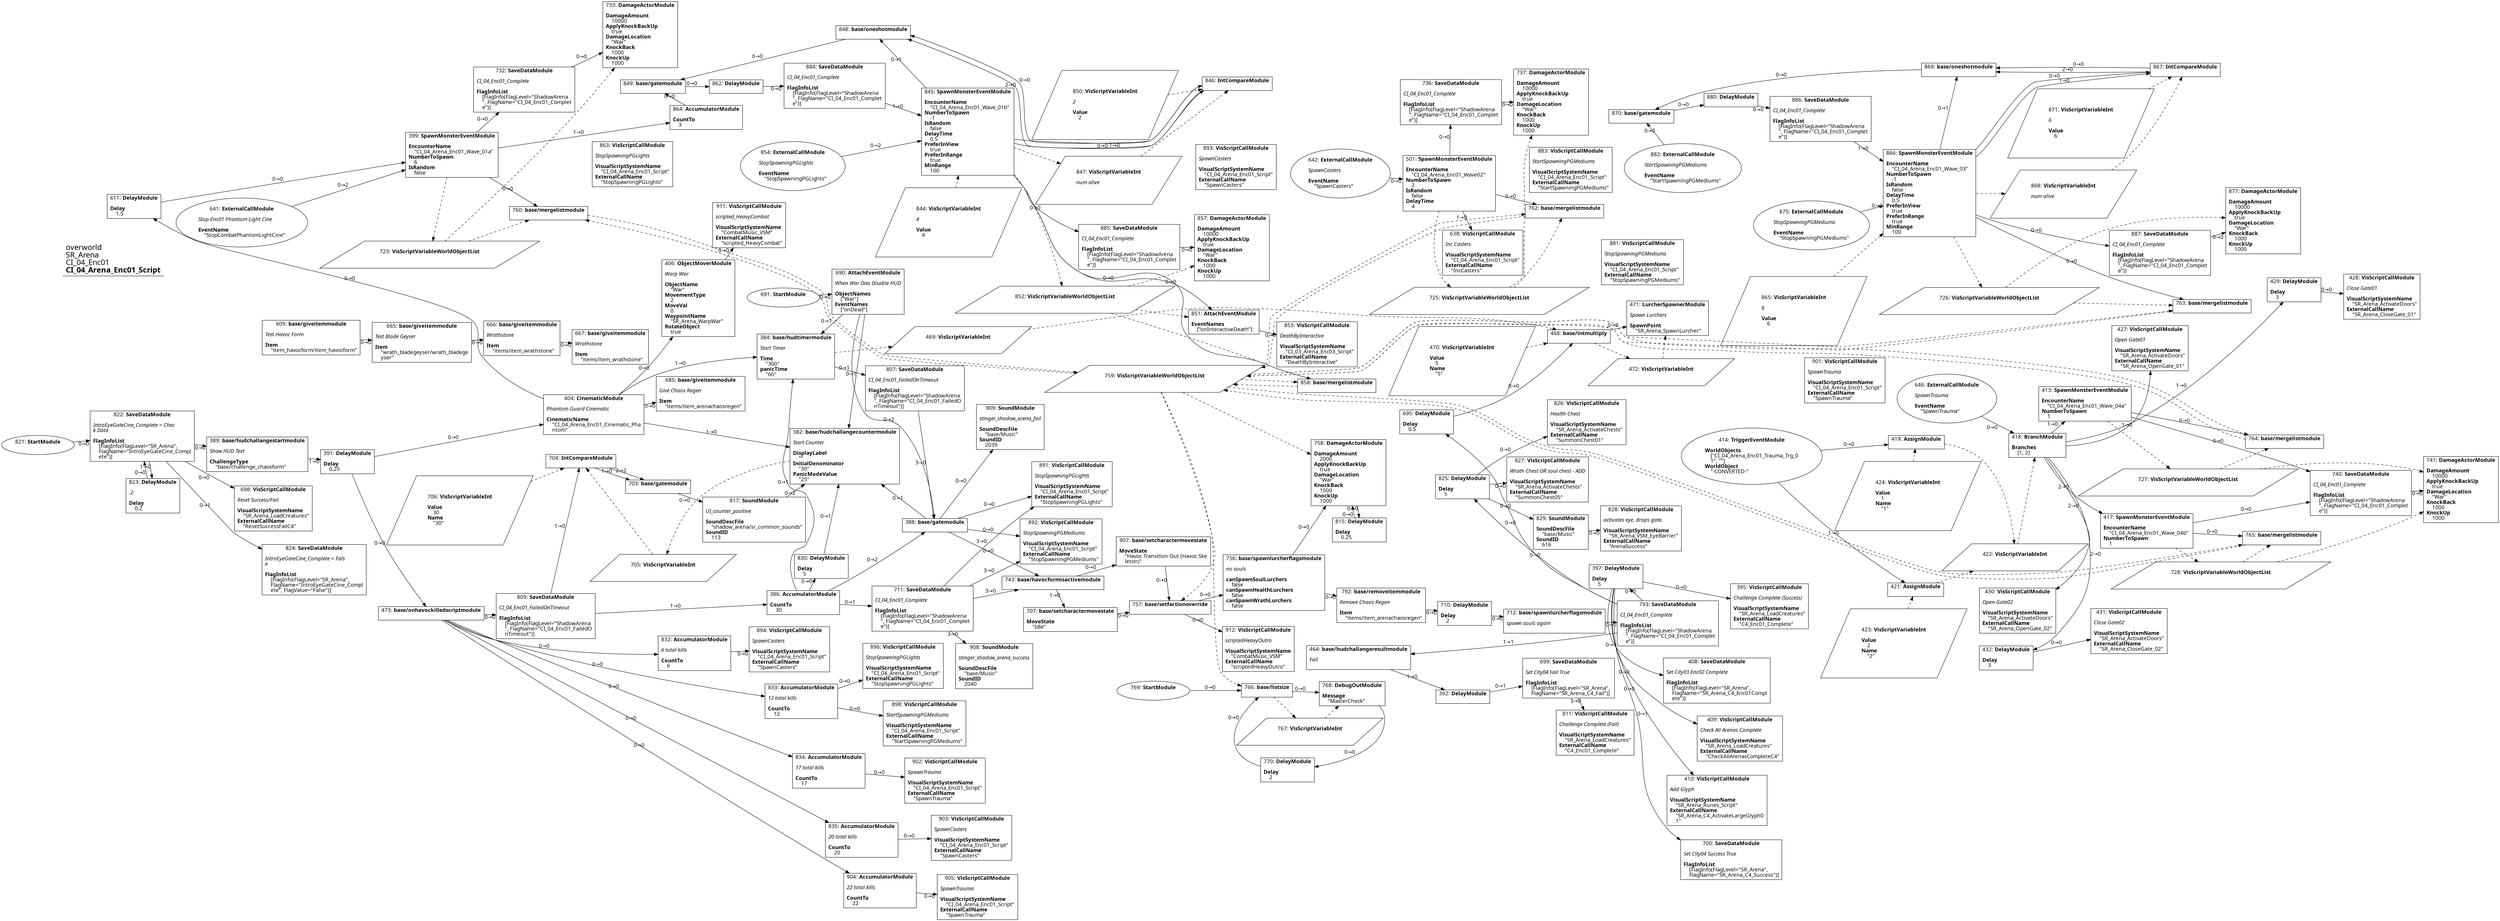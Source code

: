 digraph {
    layout = fdp;
    overlap = prism;
    sep = "+16";
    splines = spline;

    node [ shape = box ];

    graph [ fontname = "Segoe UI" ];
    node [ fontname = "Segoe UI" ];
    edge [ fontname = "Segoe UI" ];

    382 [ label = <382: <b>base/hudchallangecountermodule</b><br/><br/><i>Start Counter<br align="left"/></i><br align="left"/><b>DisplayLabel</b><br align="left"/>    &quot;&quot;<br align="left"/><b>InitialDenominator</b><br align="left"/>    &quot;30&quot;<br align="left"/><b>PanicModeValue</b><br align="left"/>    &quot;25&quot;<br align="left"/>> ];
    382 [ pos = "-11.452001,8.471001!" ];
    382 -> 705 [ style = dashed ];

    384 [ label = <384: <b>base/hudtimermodule</b><br/><br/><i>Start Timer<br align="left"/></i><br align="left"/><b>Time</b><br align="left"/>    &quot;300&quot;<br align="left"/><b>panicTime</b><br align="left"/>    &quot;60&quot;<br align="left"/>> ];
    384 [ pos = "-10.997001,8.620001!" ];
    384 -> 807 [ label = "0→1" ];
    384 -> 469 [ style = dashed ];

    386 [ label = <386: <b>AccumulatorModule</b><br/><br/><b>CountTo</b><br align="left"/>    30<br align="left"/>> ];
    386 [ pos = "-11.469001,7.9960003!" ];
    386 -> 388 [ label = "0→2" ];
    386 -> 384 [ label = "0→1" ];
    386 -> 711 [ label = "0→1" ];
    386 -> 830 [ label = "0→0" ];

    388 [ label = <388: <b>base/gatemodule</b><br/><br/>> ];
    388 [ pos = "-10.163,8.373!" ];
    388 -> 382 [ label = "0→1" ];
    388 -> 743 [ label = "0→0" ];
    388 -> 892 [ label = "0→0" ];
    388 -> 891 [ label = "0→0" ];
    388 -> 909 [ label = "0→0" ];

    389 [ label = <389: <b>base/hudchallangestartmodule</b><br/><br/><i>Show HUD Text<br align="left"/></i><br align="left"/><b>ChallengeType</b><br align="left"/>    &quot;base/challenge_chaosform&quot;<br align="left"/>> ];
    389 [ pos = "-13.054001,8.647!" ];
    389 -> 391 [ label = "1→0" ];

    391 [ label = <391: <b>DelayModule</b><br/><br/><b>Delay</b><br align="left"/>    0.25<br align="left"/>> ];
    391 [ pos = "-12.777,8.624001!" ];
    391 -> 473 [ label = "0→0" ];
    391 -> 404 [ label = "0→0" ];

    392 [ label = <392: <b>DelayModule</b><br/><br/>> ];
    392 [ pos = "-7.5050006,8.073!" ];
    392 -> 699 [ label = "0→1" ];

    395 [ label = <395: <b>VisScriptCallModule</b><br/><br/><i>Challenge Complete (Success)<br align="left"/></i><br align="left"/><b>VisualScriptSystemName</b><br align="left"/>    &quot;SR_Arena_LoadCreatures&quot;<br align="left"/><b>ExternalCallName</b><br align="left"/>    &quot;C4_Enc01_Complete&quot;<br align="left"/>> ];
    395 [ pos = "-6.545,8.365001!" ];

    397 [ label = <397: <b>DelayModule</b><br/><br/><b>Delay</b><br align="left"/>    5<br align="left"/>> ];
    397 [ pos = "-7.4230003,8.365001!" ];
    397 -> 395 [ label = "0→0" ];
    397 -> 408 [ label = "0→1" ];
    397 -> 409 [ label = "0→0" ];
    397 -> 410 [ label = "0→0" ];
    397 -> 700 [ label = "0→1" ];

    399 [ label = <399: <b>SpawnMonsterEventModule</b><br/><br/><b>EncounterName</b><br align="left"/>    &quot;CI_04_Arena_Enc01_Wave_01a&quot;<br align="left"/><b>NumberToSpawn</b><br align="left"/>    6<br align="left"/><b>IsRandom</b><br align="left"/>    false<br align="left"/>> ];
    399 [ pos = "-10.524,10.423!" ];
    399 -> 732 [ label = "0→0" ];
    399 -> 760 [ label = "0→0" ];
    399 -> 864 [ label = "1→0" ];
    399 -> 723 [ style = dashed ];

    404 [ label = <404: <b>CinematicModule</b><br/><br/><i>Phantom Guard Cinematic<br align="left"/></i><br align="left"/><b>CinematicName</b><br align="left"/>    &quot;CI_04_Arena_Enc01_Cinematic_Pha<br align="left"/>    ntom&quot;<br align="left"/>> ];
    404 [ pos = "-11.952001,8.624001!" ];
    404 -> 406 [ label = "0→0" ];
    404 -> 611 [ label = "0→0" ];
    404 -> 685 [ label = "0→0" ];
    404 -> 382 [ label = "1→0" ];
    404 -> 384 [ label = "1→0" ];

    406 [ label = <406: <b>ObjectMoverModule</b><br/><br/><i>Warp War<br align="left"/></i><br align="left"/><b>ObjectName</b><br align="left"/>    &quot;War&quot;<br align="left"/><b>MovementType</b><br align="left"/>    2<br align="left"/><b>MoveVal</b><br align="left"/>    0<br align="left"/><b>WaypointName</b><br align="left"/>    &quot;SR_Arena_WarpWar&quot;<br align="left"/><b>RotateObject</b><br align="left"/>    true<br align="left"/>> ];
    406 [ pos = "-11.6050005,8.859!" ];
    406 -> 911 [ label = "0→0" ];

    408 [ label = <408: <b>SaveDataModule</b><br/><br/><i>Set City03 Enc02 Complete<br align="left"/></i><br align="left"/><b>FlagInfoList</b><br align="left"/>    [FlagInfo(FlagLevel=&quot;SR_Arena&quot;, <br align="left"/>    FlagName=&quot;SR_Arena_C4_Enc01Compl<br align="left"/>    ete&quot;)]<br align="left"/>> ];
    408 [ pos = "-6.5530005,8.278001!" ];

    409 [ label = <409: <b>VisScriptCallModule</b><br/><br/><i>Check All Arenas Complete<br align="left"/></i><br align="left"/><b>VisualScriptSystemName</b><br align="left"/>    &quot;SR_Arena_LoadCreatures&quot;<br align="left"/><b>ExternalCallName</b><br align="left"/>    &quot;CheckAllArenasCompleteC4&quot;<br align="left"/>> ];
    409 [ pos = "-6.5420003,8.113!" ];

    410 [ label = <410: <b>VisScriptCallModule</b><br/><br/><i>Add Glyph<br align="left"/></i><br align="left"/><b>VisualScriptSystemName</b><br align="left"/>    &quot;SR_Arena_Runes_Script&quot;<br align="left"/><b>ExternalCallName</b><br align="left"/>    &quot;SR_Arena_C4_ActivateLargeGlyph0<br align="left"/>    1&quot;<br align="left"/>> ];
    410 [ pos = "-6.544,8.026!" ];

    413 [ label = <413: <b>SpawnMonsterEventModule</b><br/><br/><b>EncounterName</b><br align="left"/>    &quot;CI_04_Arena_Enc01_Wave_04a&quot;<br align="left"/><b>NumberToSpawn</b><br align="left"/>    1<br align="left"/>> ];
    413 [ pos = "-3.821,9.992001!" ];
    413 -> 740 [ label = "0→0" ];
    413 -> 764 [ label = "0→0" ];
    413 -> 727 [ style = dashed ];

    414 [ label = <414: <b>TriggerEventModule</b><br/><br/><b>WorldObjects</b><br align="left"/>    [&quot;CI_04_Arena_Enc01_Trauma_Trg_0<br align="left"/>    1&quot;, &quot;&quot;]<br align="left"/><b>WorldObject</b><br align="left"/>    &quot;-CONVERTED-&quot;<br align="left"/>> ];
    414 [ shape = oval ]
    414 [ pos = "-4.8510003,9.389001!" ];
    414 -> 419 [ label = "0→0" ];
    414 -> 421 [ label = "1→0" ];

    417 [ label = <417: <b>SpawnMonsterEventModule</b><br/><br/><b>EncounterName</b><br align="left"/>    &quot;CI_04_Arena_Enc01_Wave_04b&quot;<br align="left"/><b>NumberToSpawn</b><br align="left"/>    1<br align="left"/>> ];
    417 [ pos = "-3.811,9.422001!" ];
    417 -> 740 [ label = "0→0" ];
    417 -> 765 [ label = "0→0" ];
    417 -> 728 [ style = dashed ];

    418 [ label = <418: <b>BranchModule</b><br/><br/><b>Branches</b><br align="left"/>    [1, 2]<br align="left"/>> ];
    418 [ pos = "-4.0680003,9.658!" ];
    418 -> 427 [ label = "1→0" ];
    418 -> 429 [ label = "1→0" ];
    418 -> 413 [ label = "1→0" ];
    418 -> 432 [ label = "2→0" ];
    418 -> 430 [ label = "2→0" ];
    418 -> 417 [ label = "2→0" ];
    422 -> 418 [ style = dashed ];

    419 [ label = <419: <b>AssignModule</b><br/><br/>> ];
    419 [ pos = "-4.477,9.464001!" ];
    419 -> 422 [ style = dashed ];
    424 -> 419 [ style = dashed ];

    421 [ label = <421: <b>AssignModule</b><br/><br/>> ];
    421 [ pos = "-4.48,9.262!" ];
    421 -> 422 [ style = dashed ];
    423 -> 421 [ style = dashed ];

    422 [ label = <422: <b>VisScriptVariableInt</b><br/><br/>> ];
    422 [ shape = parallelogram ]
    422 [ pos = "-4.2060003,9.367001!" ];

    423 [ label = <423: <b>VisScriptVariableInt</b><br/><br/><b>Value</b><br align="left"/>    2<br align="left"/><b>Name</b><br align="left"/>    &quot;2&quot;<br align="left"/>> ];
    423 [ shape = parallelogram ]
    423 [ pos = "-4.5940003,9.165!" ];

    424 [ label = <424: <b>VisScriptVariableInt</b><br/><br/><b>Value</b><br align="left"/>    1<br align="left"/><b>Name</b><br align="left"/>    &quot;1&quot;<br align="left"/>> ];
    424 [ shape = parallelogram ]
    424 [ pos = "-4.596,9.367001!" ];

    427 [ label = <427: <b>VisScriptCallModule</b><br/><br/><i>Open Gate01<br align="left"/></i><br align="left"/><b>VisualScriptSystemName</b><br align="left"/>    &quot;SR_Arena_ActivateDoors&quot;<br align="left"/><b>ExternalCallName</b><br align="left"/>    &quot;SR_Arena_OpenGate_01&quot;<br align="left"/>> ];
    427 [ pos = "-3.8220003,10.068001!" ];

    428 [ label = <428: <b>VisScriptCallModule</b><br/><br/><i>Close Gate01<br align="left"/></i><br align="left"/><b>VisualScriptSystemName</b><br align="left"/>    &quot;SR_Arena_ActivateDoors&quot;<br align="left"/><b>ExternalCallName</b><br align="left"/>    &quot;SR_Arena_CloseGate_01&quot;<br align="left"/>> ];
    428 [ pos = "-3.673,10.26!" ];

    429 [ label = <429: <b>DelayModule</b><br/><br/><b>Delay</b><br align="left"/>    3<br align="left"/>> ];
    429 [ pos = "-3.8240001,10.26!" ];
    429 -> 428 [ label = "0→0" ];

    430 [ label = <430: <b>VisScriptCallModule</b><br/><br/><i>Open Gate02<br align="left"/></i><br align="left"/><b>VisualScriptSystemName</b><br align="left"/>    &quot;SR_Arena_ActivateDoors&quot;<br align="left"/><b>ExternalCallName</b><br align="left"/>    &quot;SR_Arena_OpenGate_02&quot;<br align="left"/>> ];
    430 [ pos = "-3.8100002,9.155001!" ];

    431 [ label = <431: <b>VisScriptCallModule</b><br/><br/><i>Close Gate02<br align="left"/></i><br align="left"/><b>VisualScriptSystemName</b><br align="left"/>    &quot;SR_Arena_ActivateDoors&quot;<br align="left"/><b>ExternalCallName</b><br align="left"/>    &quot;SR_Arena_CloseGate_02&quot;<br align="left"/>> ];
    431 [ pos = "-3.64,9.074!" ];

    432 [ label = <432: <b>DelayModule</b><br/><br/><b>Delay</b><br align="left"/>    3<br align="left"/>> ];
    432 [ pos = "-3.8090003,9.074!" ];
    432 -> 431 [ label = "0→0" ];

    464 [ label = <464: <b>base/hudchallangeresultmodule</b><br/><br/><i>Fail<br align="left"/></i><br align="left"/>> ];
    464 [ pos = "-7.8110003,8.096001!" ];
    464 -> 392 [ label = "1→0" ];

    468 [ label = <468: <b>base/intmultiply</b><br/><br/>> ];
    468 [ pos = "-7.2430005,9.0060005!" ];
    468 -> 471 [ label = "0→0" ];
    469 -> 468 [ style = dashed ];
    470 -> 468 [ style = dashed ];
    468 -> 472 [ style = dashed ];

    469 [ label = <469: <b>VisScriptVariableInt</b><br/><br/>> ];
    469 [ shape = parallelogram ]
    469 [ pos = "-10.029,8.807!" ];

    470 [ label = <470: <b>VisScriptVariableInt</b><br/><br/><b>Value</b><br align="left"/>    5<br align="left"/><b>Name</b><br align="left"/>    &quot;5&quot;<br align="left"/>> ];
    470 [ shape = parallelogram ]
    470 [ pos = "-7.3880005,8.955001!" ];

    471 [ label = <471: <b>LurcherSpawnerModule</b><br/><br/><i>Spawn Lurchers<br align="left"/></i><br align="left"/><b>SpawnPoint</b><br align="left"/>    &quot;SR_Arena_SpawnLurcher&quot;<br align="left"/>> ];
    471 [ pos = "-7.0540004,9.0060005!" ];
    472 -> 471 [ style = dashed ];

    472 [ label = <472: <b>VisScriptVariableInt</b><br/><br/>> ];
    472 [ shape = parallelogram ]
    472 [ pos = "-7.1200004,8.866!" ];

    473 [ label = <473: <b>base/onhavockilledscriptmodule</b><br/><br/>> ];
    473 [ pos = "-12.637001,8.019!" ];
    473 -> 809 [ label = "0→0" ];
    473 -> 832 [ label = "0→0" ];
    473 -> 833 [ label = "0→0" ];
    473 -> 834 [ label = "0→0" ];
    473 -> 835 [ label = "0→0" ];
    473 -> 904 [ label = "0→0" ];

    501 [ label = <501: <b>SpawnMonsterEventModule</b><br/><br/><b>EncounterName</b><br align="left"/>    &quot;CI_04_Arena_Enc01_Wave02&quot;<br align="left"/><b>NumberToSpawn</b><br align="left"/>    2<br align="left"/><b>IsRandom</b><br align="left"/>    false<br align="left"/><b>DelayTime</b><br align="left"/>    4<br align="left"/>> ];
    501 [ pos = "-7.182,10.525001!" ];
    501 -> 638 [ label = "1→0" ];
    501 -> 736 [ label = "0→0" ];
    501 -> 762 [ label = "0→0" ];
    501 -> 725 [ style = dashed ];

    609 [ label = <609: <b>base/giveitemmodule</b><br/><br/><i>Test Havoc Form<br align="left"/></i><br align="left"/><b>Item</b><br align="left"/>    &quot;item_havocform/item_havocform&quot;<br align="left"/>> ];
    609 [ pos = "-13.704,9.813001!" ];
    609 -> 665 [ label = "0→0" ];

    611 [ label = <611: <b>DelayModule</b><br/><br/><b>Delay</b><br align="left"/>    1.5<br align="left"/>> ];
    611 [ pos = "-10.950001,10.423!" ];
    611 -> 399 [ label = "0→0" ];

    638 [ label = <638: <b>VisScriptCallModule</b><br/><br/><i>Inc Casters<br align="left"/></i><br align="left"/><b>VisualScriptSystemName</b><br align="left"/>    &quot;CI_04_Arena_Enc01_Script&quot;<br align="left"/><b>ExternalCallName</b><br align="left"/>    &quot;IncCasters&quot;<br align="left"/>> ];
    638 [ pos = "-6.872,10.408001!" ];

    641 [ label = <641: <b>ExternalCallModule</b><br/><br/><i>Stop Enc01 Phantom Light Cine<br align="left"/></i><br align="left"/><b>EventName</b><br align="left"/>    &quot;StopCombatPhantomLightCine&quot;<br align="left"/>> ];
    641 [ shape = oval ]
    641 [ pos = "-10.778001,10.354!" ];
    641 -> 399 [ label = "0→2" ];

    642 [ label = <642: <b>ExternalCallModule</b><br/><br/><i>SpawnCasters<br align="left"/></i><br align="left"/><b>EventName</b><br align="left"/>    &quot;SpawnCasters&quot;<br align="left"/>> ];
    642 [ shape = oval ]
    642 [ pos = "-7.4990005,10.525001!" ];
    642 -> 501 [ label = "0→0" ];

    646 [ label = <646: <b>ExternalCallModule</b><br/><br/><i>SpawnTrauma<br align="left"/></i><br align="left"/><b>EventName</b><br align="left"/>    &quot;SpawnTrauma&quot;<br align="left"/>> ];
    646 [ shape = oval ]
    646 [ pos = "-4.3170004,9.658!" ];
    646 -> 418 [ label = "0→0" ];

    665 [ label = <665: <b>base/giveitemmodule</b><br/><br/><i>Test Blade Geyser<br align="left"/></i><br align="left"/><b>Item</b><br align="left"/>    &quot;wrath_bladegeyser/wrath_bladege<br align="left"/>    yser&quot;<br align="left"/>> ];
    665 [ pos = "-13.533001,9.813001!" ];
    665 -> 666 [ label = "0→0" ];

    666 [ label = <666: <b>base/giveitemmodule</b><br/><br/><i>Wrathstone<br align="left"/></i><br align="left"/><b>Item</b><br align="left"/>    &quot;items/item_wrathstone&quot;<br align="left"/>> ];
    666 [ pos = "-13.364,9.813001!" ];
    666 -> 667 [ label = "0→0" ];

    667 [ label = <667: <b>base/giveitemmodule</b><br/><br/><i>Wrathstone<br align="left"/></i><br align="left"/><b>Item</b><br align="left"/>    &quot;items/item_wrathstone&quot;<br align="left"/>> ];
    667 [ pos = "-13.185,9.813001!" ];

    685 [ label = <685: <b>base/giveitemmodule</b><br/><br/><i>Give Chaos Regen<br align="left"/></i><br align="left"/><b>Item</b><br align="left"/>    &quot;items/item_arenachaosregen&quot;<br align="left"/>> ];
    685 [ pos = "-11.607,8.688001!" ];

    690 [ label = <690: <b>AttachEventModule</b><br/><br/><i>When War Dies Disable HUD<br align="left"/></i><br align="left"/><b>ObjectNames</b><br align="left"/>    [&quot;War&quot;]<br align="left"/><b>EventNames</b><br align="left"/>    [&quot;onDead&quot;]<br align="left"/>> ];
    690 [ pos = "-11.150001,8.863001!" ];
    690 -> 388 [ label = "0→2" ];
    690 -> 384 [ label = "0→1" ];
    690 -> 382 [ label = "0→1" ];

    691 [ label = <691: <b>StartModule</b><br/><br/>> ];
    691 [ shape = oval ]
    691 [ pos = "-11.370001,8.863001!" ];
    691 -> 690 [ label = "0→0" ];

    695 [ label = <695: <b>DelayModule</b><br/><br/><b>Delay</b><br align="left"/>    0.5<br align="left"/>> ];
    695 [ pos = "-7.4270005,8.882!" ];
    695 -> 468 [ label = "0→0" ];

    698 [ label = <698: <b>VisScriptCallModule</b><br/><br/><i>Reset Success/Fail<br align="left"/></i><br align="left"/><b>VisualScriptSystemName</b><br align="left"/>    &quot;SR_Arena_LoadCreatures&quot;<br align="left"/><b>ExternalCallName</b><br align="left"/>    &quot;ResetSuccessFailC4&quot;<br align="left"/>> ];
    698 [ pos = "-13.054001,8.5390005!" ];

    699 [ label = <699: <b>SaveDataModule</b><br/><br/><i>Set City04 Fail True<br align="left"/></i><br align="left"/><b>FlagInfoList</b><br align="left"/>    [FlagInfo(FlagLevel=&quot;SR_Arena&quot;, <br align="left"/>    FlagName=&quot;SR_Arena_C4_Fail&quot;)]<br align="left"/>> ];
    699 [ pos = "-7.3410006,8.096001!" ];
    699 -> 811 [ label = "3→0" ];

    700 [ label = <700: <b>SaveDataModule</b><br/><br/><i>Set City04 Success True<br align="left"/></i><br align="left"/><b>FlagInfoList</b><br align="left"/>    [FlagInfo(FlagLevel=&quot;SR_Arena&quot;, <br align="left"/>    FlagName=&quot;SR_Arena_C4_Success&quot;)]<br align="left"/>> ];
    700 [ pos = "-6.5420003,7.9370003!" ];

    703 [ label = <703: <b>base/gatemodule</b><br/><br/>> ];
    703 [ pos = "-11.8880005,8.425!" ];
    703 -> 817 [ label = "0→0" ];

    704 [ label = <704: <b>IntCompareModule</b><br/><br/>> ];
    704 [ pos = "-12.157001,8.435!" ];
    704 -> 703 [ label = "2→2" ];
    704 -> 703 [ label = "1→0" ];
    705 -> 704 [ style = dashed ];
    706 -> 704 [ style = dashed ];

    705 [ label = <705: <b>VisScriptVariableInt</b><br/><br/>> ];
    705 [ shape = parallelogram ]
    705 [ pos = "-11.991,8.212001!" ];

    706 [ label = <706: <b>VisScriptVariableInt</b><br/><br/><b>Value</b><br align="left"/>    30<br align="left"/><b>Name</b><br align="left"/>    &quot;30&quot;<br align="left"/>> ];
    706 [ shape = parallelogram ]
    706 [ pos = "-12.347,8.392!" ];

    707 [ label = <707: <b>base/setcharactermovestate</b><br/><br/><b>MoveState</b><br align="left"/>    &quot;Idle&quot;<br align="left"/>> ];
    707 [ pos = "-9.542001,8.233001!" ];
    707 -> 757 [ label = "0→0" ];

    710 [ label = <710: <b>DelayModule</b><br/><br/><b>Delay</b><br align="left"/>    2<br align="left"/>> ];
    710 [ pos = "-8.533,8.233001!" ];
    710 -> 712 [ label = "0→0" ];

    711 [ label = <711: <b>SaveDataModule</b><br/><br/><i>CI_04_Enc01_Complete<br align="left"/></i><br align="left"/><b>FlagInfoList</b><br align="left"/>    [FlagInfo(FlagLevel=&quot;ShadowArena<br align="left"/>    &quot;, FlagName=&quot;CI_04_Enc01_Complet<br align="left"/>    e&quot;)]<br align="left"/>> ];
    711 [ pos = "-10.212001,8.110001!" ];
    711 -> 743 [ label = "3→0" ];
    711 -> 892 [ label = "3→0" ];
    711 -> 891 [ label = "3→0" ];
    711 -> 908 [ label = "3→0" ];

    712 [ label = <712: <b>base/spawnlurcherflagsmodule</b><br/><br/><i>spawn souls again<br align="left"/></i><br align="left"/>> ];
    712 [ pos = "-8.343,8.233001!" ];
    712 -> 793 [ label = "0→0" ];

    723 [ label = <723: <b>VisScriptVariableWorldObjectList</b><br/><br/>> ];
    723 [ shape = parallelogram ]
    723 [ pos = "-10.446,10.168!" ];

    725 [ label = <725: <b>VisScriptVariableWorldObjectList</b><br/><br/>> ];
    725 [ shape = parallelogram ]
    725 [ pos = "-7.1210003,10.267!" ];

    726 [ label = <726: <b>VisScriptVariableWorldObjectList</b><br/><br/>> ];
    726 [ shape = parallelogram ]
    726 [ pos = "-4.8510003,10.265!" ];

    727 [ label = <727: <b>VisScriptVariableWorldObjectList</b><br/><br/>> ];
    727 [ shape = parallelogram ]
    727 [ pos = "-3.4910002,9.826!" ];

    728 [ label = <728: <b>VisScriptVariableWorldObjectList</b><br/><br/>> ];
    728 [ shape = parallelogram ]
    728 [ pos = "-3.4850001,9.2560005!" ];

    732 [ label = <732: <b>SaveDataModule</b><br/><br/><i>CI_04_Enc01_Complete<br align="left"/></i><br align="left"/><b>FlagInfoList</b><br align="left"/>    [FlagInfo(FlagLevel=&quot;ShadowArena<br align="left"/>    &quot;, FlagName=&quot;CI_04_Enc01_Complet<br align="left"/>    e&quot;)]<br align="left"/>> ];
    732 [ pos = "-10.218,10.573001!" ];
    732 -> 733 [ label = "0→0" ];

    733 [ label = <733: <b>DamageActorModule</b><br/><br/><b>DamageAmount</b><br align="left"/>    10000<br align="left"/><b>ApplyKnockBackUp</b><br align="left"/>    true<br align="left"/><b>DamageLocation</b><br align="left"/>    &quot;War&quot;<br align="left"/><b>KnockBack</b><br align="left"/>    1000<br align="left"/><b>KnockUp</b><br align="left"/>    1000<br align="left"/>> ];
    733 [ pos = "-9.989,10.573001!" ];
    723 -> 733 [ style = dashed ];

    736 [ label = <736: <b>SaveDataModule</b><br/><br/><i>CI_04_Enc01_Complete<br align="left"/></i><br align="left"/><b>FlagInfoList</b><br align="left"/>    [FlagInfo(FlagLevel=&quot;ShadowArena<br align="left"/>    &quot;, FlagName=&quot;CI_04_Enc01_Complet<br align="left"/>    e&quot;)]<br align="left"/>> ];
    736 [ pos = "-6.8550005,10.672001!" ];
    736 -> 737 [ label = "0→0" ];

    737 [ label = <737: <b>DamageActorModule</b><br/><br/><b>DamageAmount</b><br align="left"/>    10000<br align="left"/><b>ApplyKnockBackUp</b><br align="left"/>    true<br align="left"/><b>DamageLocation</b><br align="left"/>    &quot;War&quot;<br align="left"/><b>KnockBack</b><br align="left"/>    1000<br align="left"/><b>KnockUp</b><br align="left"/>    1000<br align="left"/>> ];
    737 [ pos = "-6.6260004,10.672001!" ];
    725 -> 737 [ style = dashed ];

    740 [ label = <740: <b>SaveDataModule</b><br/><br/><i>CI_04_Enc01_Complete<br align="left"/></i><br align="left"/><b>FlagInfoList</b><br align="left"/>    [FlagInfo(FlagLevel=&quot;ShadowArena<br align="left"/>    &quot;, FlagName=&quot;CI_04_Enc01_Complet<br align="left"/>    e&quot;)]<br align="left"/>> ];
    740 [ pos = "-2.897,9.698001!" ];
    740 -> 741 [ label = "0→0" ];

    741 [ label = <741: <b>DamageActorModule</b><br/><br/><b>DamageAmount</b><br align="left"/>    10000<br align="left"/><b>ApplyKnockBackUp</b><br align="left"/>    true<br align="left"/><b>DamageLocation</b><br align="left"/>    &quot;War&quot;<br align="left"/><b>KnockBack</b><br align="left"/>    1000<br align="left"/><b>KnockUp</b><br align="left"/>    1000<br align="left"/>> ];
    741 [ pos = "-2.601,9.698001!" ];
    728 -> 741 [ style = dashed ];
    727 -> 741 [ style = dashed ];

    743 [ label = <743: <b>base/havocformisactivemodule</b><br/><br/>> ];
    743 [ pos = "-9.819,8.2560005!" ];
    743 -> 707 [ label = "1→0" ];
    743 -> 907 [ label = "0→0" ];

    756 [ label = <756: <b>base/spawnlurcherflagsmodule</b><br/><br/><i>no souls<br align="left"/></i><br align="left"/><b>canSpawnSoulLurchers</b><br align="left"/>    false<br align="left"/><b>canSpawnHealthLurchers</b><br align="left"/>    false<br align="left"/><b>canSpawnWrathLurchers</b><br align="left"/>    false<br align="left"/>> ];
    756 [ pos = "-8.993,8.233001!" ];
    756 -> 758 [ label = "0→0" ];
    756 -> 792 [ label = "0→0" ];

    757 [ label = <757: <b>base/setfactionoverride</b><br/><br/>> ];
    757 [ pos = "-9.248,8.233001!" ];
    757 -> 756 [ label = "0→0" ];
    757 -> 912 [ label = "0→0" ];
    759 -> 757 [ style = dashed ];

    758 [ label = <758: <b>DamageActorModule</b><br/><br/><b>DamageAmount</b><br align="left"/>    2000<br align="left"/><b>ApplyKnockBackUp</b><br align="left"/>    true<br align="left"/><b>DamageLocation</b><br align="left"/>    &quot;War&quot;<br align="left"/><b>KnockBack</b><br align="left"/>    1000<br align="left"/><b>KnockUp</b><br align="left"/>    1000<br align="left"/>> ];
    758 [ pos = "-8.749001,8.608001!" ];
    758 -> 815 [ label = "0→0" ];
    759 -> 758 [ style = dashed ];

    759 [ label = <759: <b>VisScriptVariableWorldObjectList</b><br/><br/>> ];
    759 [ shape = parallelogram ]
    759 [ pos = "-9.2630005,9.103001!" ];

    760 [ label = <760: <b>base/mergelistmodule</b><br/><br/>> ];
    760 [ pos = "-10.125001,10.251!" ];
    760 -> 759 [ style = dashed ];
    759 -> 760 [ style = dashed ];
    723 -> 760 [ style = dashed ];

    762 [ label = <762: <b>base/mergelistmodule</b><br/><br/>> ];
    762 [ pos = "-6.6240005,10.435!" ];
    762 -> 759 [ style = dashed ];
    759 -> 762 [ style = dashed ];
    725 -> 762 [ style = dashed ];

    763 [ label = <763: <b>base/mergelistmodule</b><br/><br/>> ];
    763 [ pos = "-4.5470004,10.266001!" ];
    763 -> 759 [ style = dashed ];
    759 -> 763 [ style = dashed ];
    726 -> 763 [ style = dashed ];

    764 [ label = <764: <b>base/mergelistmodule</b><br/><br/>> ];
    764 [ pos = "-3.3120003,9.992001!" ];
    764 -> 759 [ style = dashed ];
    759 -> 764 [ style = dashed ];
    727 -> 764 [ style = dashed ];

    765 [ label = <765: <b>base/mergelistmodule</b><br/><br/>> ];
    765 [ pos = "-3.2740002,9.422001!" ];
    765 -> 759 [ style = dashed ];
    759 -> 765 [ style = dashed ];
    728 -> 765 [ style = dashed ];

    766 [ label = <766: <b>base/listsize</b><br/><br/>> ];
    766 [ pos = "-8.902,7.9730005!" ];
    766 -> 768 [ label = "0→0" ];
    766 -> 767 [ style = dashed ];
    759 -> 766 [ style = dashed ];

    767 [ label = <767: <b>VisScriptVariableInt</b><br/><br/>> ];
    767 [ shape = parallelogram ]
    767 [ pos = "-8.767,7.8670006!" ];

    768 [ label = <768: <b>DebugOutModule</b><br/><br/><b>Message</b><br align="left"/>    &quot;MasterCheck&quot;<br align="left"/>> ];
    768 [ pos = "-8.651,7.9730005!" ];
    768 -> 770 [ label = "0→0" ];
    767 -> 768 [ style = dashed ];

    769 [ label = <769: <b>StartModule</b><br/><br/>> ];
    769 [ shape = oval ]
    769 [ pos = "-9.17,7.9730005!" ];
    769 -> 766 [ label = "0→0" ];

    770 [ label = <770: <b>DelayModule</b><br/><br/><b>Delay</b><br align="left"/>    2<br align="left"/>> ];
    770 [ pos = "-8.782001,7.747!" ];
    770 -> 766 [ label = "0→0" ];

    792 [ label = <792: <b>base/removeitemmodule</b><br/><br/><i>Remove Chaos Regen<br align="left"/></i><br align="left"/><b>Item</b><br align="left"/>    &quot;items/item_arenachaosregen&quot;<br align="left"/>> ];
    792 [ pos = "-8.740001,8.233001!" ];
    792 -> 710 [ label = "0→0" ];

    793 [ label = <793: <b>SaveDataModule</b><br/><br/><i>CI_04_Enc01_Complete<br align="left"/></i><br align="left"/><b>FlagInfoList</b><br align="left"/>    [FlagInfo(FlagLevel=&quot;ShadowArena<br align="left"/>    &quot;, FlagName=&quot;CI_04_Enc01_Complet<br align="left"/>    e&quot;)]<br align="left"/>> ];
    793 [ pos = "-8.096001,8.233001!" ];
    793 -> 464 [ label = "1→1" ];
    793 -> 397 [ label = "0→0" ];
    793 -> 695 [ label = "0→0" ];
    793 -> 825 [ label = "0→0" ];

    807 [ label = <807: <b>SaveDataModule</b><br/><br/><i>CI_04_Enc01_FailedOnTimeout<br align="left"/></i><br align="left"/><b>FlagInfoList</b><br align="left"/>    [FlagInfo(FlagLevel=&quot;ShadowArena<br align="left"/>    &quot;, FlagName=&quot;CI_04_Enc01_FailedO<br align="left"/>    nTimeout&quot;)]<br align="left"/>> ];
    807 [ pos = "-10.488001,8.643001!" ];
    807 -> 388 [ label = "3→0" ];

    809 [ label = <809: <b>SaveDataModule</b><br/><br/><i>CI_04_Enc01_FailedOnTimeout<br align="left"/></i><br align="left"/><b>FlagInfoList</b><br align="left"/>    [FlagInfo(FlagLevel=&quot;ShadowArena<br align="left"/>    &quot;, FlagName=&quot;CI_04_Enc01_FailedO<br align="left"/>    nTimeout&quot;)]<br align="left"/>> ];
    809 [ pos = "-12.398001,8.019!" ];
    809 -> 386 [ label = "1→0" ];
    809 -> 704 [ label = "1→0" ];

    811 [ label = <811: <b>VisScriptCallModule</b><br/><br/><i>Challenge Complete (Fail)<br align="left"/></i><br align="left"/><b>VisualScriptSystemName</b><br align="left"/>    &quot;SR_Arena_LoadCreatures&quot;<br align="left"/><b>ExternalCallName</b><br align="left"/>    &quot;C4_Enc01_Complete&quot;<br align="left"/>> ];
    811 [ pos = "-7.1240005,8.05!" ];

    815 [ label = <815: <b>DelayModule</b><br/><br/><b>Delay</b><br align="left"/>    0.25<br align="left"/>> ];
    815 [ pos = "-8.7300005,8.473001!" ];
    815 -> 758 [ label = "0→0" ];

    817 [ label = <817: <b>SoundModule</b><br/><br/><i>UI_counter_positive<br align="left"/></i><br align="left"/><b>SoundDescFile</b><br align="left"/>    &quot;shadow_arena/sr_common_sounds&quot;<br align="left"/><b>SoundID</b><br align="left"/>    113<br align="left"/>> ];
    817 [ pos = "-11.679001,8.425!" ];
    817 -> 382 [ label = "0→2" ];

    821 [ label = <821: <b>StartModule</b><br/><br/>> ];
    821 [ shape = oval ]
    821 [ pos = "-13.616,8.647!" ];
    821 -> 822 [ label = "0→0" ];

    822 [ label = <822: <b>SaveDataModule</b><br/><br/><i>IntroEyeGateCine_Complete = Chec<br align="left"/>k Data<br align="left"/></i><br align="left"/><b>FlagInfoList</b><br align="left"/>    [FlagInfo(FlagLevel=&quot;SR_Arena&quot;, <br align="left"/>    FlagName=&quot;IntroEyeGateCine_Compl<br align="left"/>    ete&quot;)]<br align="left"/>> ];
    822 [ pos = "-13.360001,8.647!" ];
    822 -> 823 [ label = "1→0" ];
    822 -> 824 [ label = "0→1" ];
    822 -> 389 [ label = "0→0" ];
    822 -> 698 [ label = "0→0" ];

    823 [ label = <823: <b>DelayModule</b><br/><br/><i>.2<br align="left"/></i><br align="left"/><b>Delay</b><br align="left"/>    0.2<br align="left"/>> ];
    823 [ pos = "-13.339001,8.5!" ];
    823 -> 822 [ label = "0→0" ];

    824 [ label = <824: <b>SaveDataModule</b><br/><br/><i>IntroEyeGateCine_Complete = Fals<br align="left"/>e<br align="left"/></i><br align="left"/><b>FlagInfoList</b><br align="left"/>    [FlagInfo(FlagLevel=&quot;SR_Arena&quot;, <br align="left"/>    FlagName=&quot;IntroEyeGateCine_Compl<br align="left"/>    ete&quot;, FlagValue=&quot;False&quot;)]<br align="left"/>> ];
    824 [ pos = "-13.052001,8.46!" ];

    825 [ label = <825: <b>DelayModule</b><br/><br/><b>Delay</b><br align="left"/>    5<br align="left"/>> ];
    825 [ pos = "-7.4270005,8.626!" ];
    825 -> 826 [ label = "0→0" ];
    825 -> 827 [ label = "0→0" ];
    825 -> 829 [ label = "0→0" ];

    826 [ label = <826: <b>VisScriptCallModule</b><br/><br/><i>Health Chest<br align="left"/></i><br align="left"/><b>VisualScriptSystemName</b><br align="left"/>    &quot;SR_Arena_ActivateChests&quot;<br align="left"/><b>ExternalCallName</b><br align="left"/>    &quot;SummonChest01&quot;<br align="left"/>> ];
    826 [ pos = "-7.1920004,8.708!" ];

    827 [ label = <827: <b>VisScriptCallModule</b><br/><br/><i>Wrath Chest OR soul chest - ADD<br align="left"/></i><br align="left"/><b>VisualScriptSystemName</b><br align="left"/>    &quot;SR_Arena_ActivateChests&quot;<br align="left"/><b>ExternalCallName</b><br align="left"/>    &quot;SummonChest05&quot;<br align="left"/>> ];
    827 [ pos = "-7.1920004,8.626!" ];

    828 [ label = <828: <b>VisScriptCallModule</b><br/><br/><i>activates eye, drops gate.<br align="left"/></i><br align="left"/><b>VisualScriptSystemName</b><br align="left"/>    &quot;SR_Arena_VSM_EyeBarrier&quot;<br align="left"/><b>ExternalCallName</b><br align="left"/>    &quot;ArenaSuccess&quot;<br align="left"/>> ];
    828 [ pos = "-7.0090003,8.545!" ];

    829 [ label = <829: <b>SoundModule</b><br/><br/><b>SoundDescFile</b><br align="left"/>    &quot;base/Music&quot;<br align="left"/><b>SoundID</b><br align="left"/>    616<br align="left"/>> ];
    829 [ pos = "-7.1910005,8.545!" ];
    829 -> 828 [ label = "0→0" ];

    830 [ label = <830: <b>DelayModule</b><br/><br/><b>Delay</b><br align="left"/>    5<br align="left"/>> ];
    830 [ pos = "-11.459001,8.237!" ];
    830 -> 382 [ label = "0→1" ];

    832 [ label = <832: <b>AccumulatorModule</b><br/><br/><i>6 total kills<br align="left"/></i><br align="left"/><b>CountTo</b><br align="left"/>    6<br align="left"/>> ];
    832 [ pos = "-12.343,7.5010004!" ];
    832 -> 894 [ label = "0→0" ];

    833 [ label = <833: <b>AccumulatorModule</b><br/><br/><i>12 total kills<br align="left"/></i><br align="left"/><b>CountTo</b><br align="left"/>    12<br align="left"/>> ];
    833 [ pos = "-12.341001,7.3050003!" ];
    833 -> 896 [ label = "0→0" ];
    833 -> 898 [ label = "0→0" ];

    834 [ label = <834: <b>AccumulatorModule</b><br/><br/><i>17 total kills<br align="left"/></i><br align="left"/><b>CountTo</b><br align="left"/>    17<br align="left"/>> ];
    834 [ pos = "-12.338,7.1080003!" ];
    834 -> 902 [ label = "0→0" ];

    835 [ label = <835: <b>AccumulatorModule</b><br/><br/><i>20 total kills<br align="left"/></i><br align="left"/><b>CountTo</b><br align="left"/>    20<br align="left"/>> ];
    835 [ pos = "-12.337001,6.912!" ];
    835 -> 903 [ label = "0→0" ];

    844 [ label = <844: <b>VisScriptVariableInt</b><br/><br/><i>4<br align="left"/></i><br align="left"/><b>Value</b><br align="left"/>    4<br align="left"/>> ];
    844 [ shape = parallelogram ]
    844 [ pos = "-9.024,10.101001!" ];

    845 [ label = <845: <b>SpawnMonsterEventModule</b><br/><br/><b>EncounterName</b><br align="left"/>    &quot;CI_04_Arena_Enc01_Wave_01b&quot;<br align="left"/><b>NumberToSpawn</b><br align="left"/>    -1<br align="left"/><b>IsRandom</b><br align="left"/>    false<br align="left"/><b>DelayTime</b><br align="left"/>    0.5<br align="left"/><b>PreferInView</b><br align="left"/>    true<br align="left"/><b>PreferInRange</b><br align="left"/>    true<br align="left"/><b>MinRange</b><br align="left"/>    100<br align="left"/>> ];
    845 [ pos = "-8.883,10.377001!" ];
    845 -> 848 [ label = "0→1" ];
    845 -> 851 [ label = "0→0" ];
    845 -> 858 [ label = "0→0" ];
    845 -> 846 [ label = "0→0" ];
    845 -> 846 [ label = "1→0" ];
    845 -> 885 [ label = "0→0" ];
    845 -> 852 [ style = dashed ];
    844 -> 845 [ style = dashed ];
    845 -> 847 [ style = dashed ];

    846 [ label = <846: <b>IntCompareModule</b><br/><br/>> ];
    846 [ pos = "-8.439,10.593!" ];
    846 -> 848 [ label = "2→0" ];
    846 -> 848 [ label = "0→0" ];
    850 -> 846 [ style = dashed ];
    847 -> 846 [ style = dashed ];

    847 [ label = <847: <b>VisScriptVariableInt</b><br/><br/><i>num alive<br align="left"/></i><br align="left"/>> ];
    847 [ shape = parallelogram ]
    847 [ pos = "-8.578,10.441001!" ];

    848 [ label = <848: <b>base/oneshotmodule</b><br/><br/>> ];
    848 [ pos = "-8.958,11.003!" ];
    848 -> 849 [ label = "0→0" ];

    849 [ label = <849: <b>base/gatemodule</b><br/><br/>> ];
    849 [ pos = "-9.473001,10.400001!" ];
    849 -> 862 [ label = "0→0" ];

    850 [ label = <850: <b>VisScriptVariableInt</b><br/><br/><i>2<br align="left"/></i><br align="left"/><b>Value</b><br align="left"/>    2<br align="left"/>> ];
    850 [ shape = parallelogram ]
    850 [ pos = "-8.580001,10.538!" ];

    851 [ label = <851: <b>AttachEventModule</b><br/><br/><b>EventNames</b><br align="left"/>    [&quot;onInteractiveDeath&quot;]<br align="left"/>> ];
    851 [ pos = "-8.202001,10.195001!" ];
    851 -> 853 [ label = "0→0" ];
    852 -> 851 [ style = dashed ];

    852 [ label = <852: <b>VisScriptVariableWorldObjectList</b><br/><br/>> ];
    852 [ shape = parallelogram ]
    852 [ pos = "-8.547,10.098001!" ];

    853 [ label = <853: <b>VisScriptCallModule</b><br/><br/><i>DeathByInteractive<br align="left"/></i><br align="left"/><b>VisualScriptSystemName</b><br align="left"/>    &quot;CI_03_Arena_Enc03_Script&quot;<br align="left"/><b>ExternalCallName</b><br align="left"/>    &quot;DeathByInteractive&quot;<br align="left"/>> ];
    853 [ pos = "-7.971,10.195001!" ];

    854 [ label = <854: <b>ExternalCallModule</b><br/><br/><i>StopSpawningPGLights<br align="left"/></i><br align="left"/><b>EventName</b><br align="left"/>    &quot;StopSpawningPGLights&quot;<br align="left"/>> ];
    854 [ shape = oval ]
    854 [ pos = "-9.31,10.193001!" ];
    854 -> 845 [ label = "0→2" ];

    857 [ label = <857: <b>DamageActorModule</b><br/><br/><b>DamageAmount</b><br align="left"/>    10000<br align="left"/><b>ApplyKnockBackUp</b><br align="left"/>    true<br align="left"/><b>DamageLocation</b><br align="left"/>    &quot;War&quot;<br align="left"/><b>KnockBack</b><br align="left"/>    1000<br align="left"/><b>KnockUp</b><br align="left"/>    1000<br align="left"/>> ];
    857 [ pos = "-8.203,10.377001!" ];
    852 -> 857 [ style = dashed ];

    858 [ label = <858: <b>base/mergelistmodule</b><br/><br/>> ];
    858 [ pos = "-8.200001,9.995001!" ];
    852 -> 858 [ style = dashed ];
    759 -> 858 [ style = dashed ];
    858 -> 759 [ style = dashed ];

    862 [ label = <862: <b>DelayModule</b><br/><br/>> ];
    862 [ pos = "-9.308001,10.400001!" ];
    862 -> 884 [ label = "0→0" ];

    863 [ label = <863: <b>VisScriptCallModule</b><br/><br/><i>StopSpawningPGLights<br align="left"/></i><br align="left"/><b>VisualScriptSystemName</b><br align="left"/>    &quot;CI_04_Arena_Enc01_Script&quot;<br align="left"/><b>ExternalCallName</b><br align="left"/>    &quot;StopSpawningPGLights&quot;<br align="left"/>> ];
    863 [ pos = "-9.497001,10.194!" ];

    864 [ label = <864: <b>AccumulatorModule</b><br/><br/><b>CountTo</b><br align="left"/>    3<br align="left"/>> ];
    864 [ pos = "-9.795,10.400001!" ];
    864 -> 849 [ label = "0→0" ];

    865 [ label = <865: <b>VisScriptVariableInt</b><br/><br/><i>6<br align="left"/></i><br align="left"/><b>Value</b><br align="left"/>    6<br align="left"/>> ];
    865 [ shape = parallelogram ]
    865 [ pos = "-5.274,10.276!" ];

    866 [ label = <866: <b>SpawnMonsterEventModule</b><br/><br/><b>EncounterName</b><br align="left"/>    &quot;CI_04_Arena_Enc01_Wave_03&quot;<br align="left"/><b>NumberToSpawn</b><br align="left"/>    -1<br align="left"/><b>IsRandom</b><br align="left"/>    false<br align="left"/><b>DelayTime</b><br align="left"/>    0.5<br align="left"/><b>PreferInView</b><br align="left"/>    true<br align="left"/><b>PreferInRange</b><br align="left"/>    true<br align="left"/><b>MinRange</b><br align="left"/>    100<br align="left"/>> ];
    866 [ pos = "-5.1330004,10.552!" ];
    866 -> 869 [ label = "0→1" ];
    866 -> 867 [ label = "0→0" ];
    866 -> 867 [ label = "1→0" ];
    866 -> 887 [ label = "0→0" ];
    866 -> 763 [ label = "0→0" ];
    865 -> 866 [ style = dashed ];
    866 -> 868 [ style = dashed ];
    866 -> 726 [ style = dashed ];

    867 [ label = <867: <b>IntCompareModule</b><br/><br/>> ];
    867 [ pos = "-4.689,10.768001!" ];
    867 -> 869 [ label = "2→0" ];
    867 -> 869 [ label = "0→0" ];
    871 -> 867 [ style = dashed ];
    868 -> 867 [ style = dashed ];

    868 [ label = <868: <b>VisScriptVariableInt</b><br/><br/><i>num alive<br align="left"/></i><br align="left"/>> ];
    868 [ shape = parallelogram ]
    868 [ pos = "-4.828,10.616!" ];

    869 [ label = <869: <b>base/oneshotmodule</b><br/><br/>> ];
    869 [ pos = "-5.2450004,10.945001!" ];
    869 -> 870 [ label = "0→0" ];

    870 [ label = <870: <b>base/gatemodule</b><br/><br/>> ];
    870 [ pos = "-5.723,10.575001!" ];
    870 -> 880 [ label = "0→0" ];

    871 [ label = <871: <b>VisScriptVariableInt</b><br/><br/><i>6<br align="left"/></i><br align="left"/><b>Value</b><br align="left"/>    6<br align="left"/>> ];
    871 [ shape = parallelogram ]
    871 [ pos = "-4.8300004,10.713!" ];

    875 [ label = <875: <b>ExternalCallModule</b><br/><br/><i>StopSpawningPGMediums<br align="left"/></i><br align="left"/><b>EventName</b><br align="left"/>    &quot;StopSpawningPGMediums&quot;<br align="left"/>> ];
    875 [ shape = oval ]
    875 [ pos = "-5.5600004,10.368!" ];
    875 -> 866 [ label = "0→2" ];

    877 [ label = <877: <b>DamageActorModule</b><br/><br/><b>DamageAmount</b><br align="left"/>    10000<br align="left"/><b>ApplyKnockBackUp</b><br align="left"/>    true<br align="left"/><b>DamageLocation</b><br align="left"/>    &quot;War&quot;<br align="left"/><b>KnockBack</b><br align="left"/>    1000<br align="left"/><b>KnockUp</b><br align="left"/>    1000<br align="left"/>> ];
    877 [ pos = "-4.453,10.552!" ];
    726 -> 877 [ style = dashed ];

    880 [ label = <880: <b>DelayModule</b><br/><br/>> ];
    880 [ pos = "-5.558,10.575001!" ];
    880 -> 886 [ label = "0→0" ];

    881 [ label = <881: <b>VisScriptCallModule</b><br/><br/><i>StopSpawningPGMediums<br align="left"/></i><br align="left"/><b>VisualScriptSystemName</b><br align="left"/>    &quot;CI_04_Arena_Enc01_Script&quot;<br align="left"/><b>ExternalCallName</b><br align="left"/>    &quot;StopSpawningPGMediums&quot;<br align="left"/>> ];
    881 [ pos = "-5.747,10.369!" ];

    882 [ label = <882: <b>ExternalCallModule</b><br/><br/><i>StartSpawningPGMediums<br align="left"/></i><br align="left"/><b>EventName</b><br align="left"/>    &quot;StartSpawningPGMediums&quot;<br align="left"/>> ];
    882 [ shape = oval ]
    882 [ pos = "-5.958,10.575001!" ];
    882 -> 870 [ label = "0→0" ];

    883 [ label = <883: <b>VisScriptCallModule</b><br/><br/><i>StartSpawningPGMediums<br align="left"/></i><br align="left"/><b>VisualScriptSystemName</b><br align="left"/>    &quot;CI_04_Arena_Enc01_Script&quot;<br align="left"/><b>ExternalCallName</b><br align="left"/>    &quot;StartSpawningPGMediums&quot;<br align="left"/>> ];
    883 [ pos = "-6.1450005,10.576!" ];

    884 [ label = <884: <b>SaveDataModule</b><br/><br/><i>CI_04_Enc01_Complete<br align="left"/></i><br align="left"/><b>FlagInfoList</b><br align="left"/>    [FlagInfo(FlagLevel=&quot;ShadowArena<br align="left"/>    &quot;, FlagName=&quot;CI_04_Enc01_Complet<br align="left"/>    e&quot;)]<br align="left"/>> ];
    884 [ pos = "-9.106001,10.400001!" ];
    884 -> 845 [ label = "1→0" ];

    885 [ label = <885: <b>SaveDataModule</b><br/><br/><i>CI_04_Enc01_Complete<br align="left"/></i><br align="left"/><b>FlagInfoList</b><br align="left"/>    [FlagInfo(FlagLevel=&quot;ShadowArena<br align="left"/>    &quot;, FlagName=&quot;CI_04_Enc01_Complet<br align="left"/>    e&quot;)]<br align="left"/>> ];
    885 [ pos = "-8.426001,10.377001!" ];
    885 -> 857 [ label = "0→0" ];

    886 [ label = <886: <b>SaveDataModule</b><br/><br/><i>CI_04_Enc01_Complete<br align="left"/></i><br align="left"/><b>FlagInfoList</b><br align="left"/>    [FlagInfo(FlagLevel=&quot;ShadowArena<br align="left"/>    &quot;, FlagName=&quot;CI_04_Enc01_Complet<br align="left"/>    e&quot;)]<br align="left"/>> ];
    886 [ pos = "-5.3620005,10.575001!" ];
    886 -> 866 [ label = "1→0" ];

    887 [ label = <887: <b>SaveDataModule</b><br/><br/><i>CI_04_Enc01_Complete<br align="left"/></i><br align="left"/><b>FlagInfoList</b><br align="left"/>    [FlagInfo(FlagLevel=&quot;ShadowArena<br align="left"/>    &quot;, FlagName=&quot;CI_04_Enc01_Complet<br align="left"/>    e&quot;)]<br align="left"/>> ];
    887 [ pos = "-4.728,10.552!" ];
    887 -> 877 [ label = "0→0" ];

    891 [ label = <891: <b>VisScriptCallModule</b><br/><br/><i>StopSpawningPGLights<br align="left"/></i><br align="left"/><b>VisualScriptSystemName</b><br align="left"/>    &quot;CI_04_Arena_Enc01_Script&quot;<br align="left"/><b>ExternalCallName</b><br align="left"/>    &quot;StopSpawningPGLights&quot;<br align="left"/>> ];
    891 [ pos = "-9.821,8.487!" ];

    892 [ label = <892: <b>VisScriptCallModule</b><br/><br/><i>StopSpawningPGMediums<br align="left"/></i><br align="left"/><b>VisualScriptSystemName</b><br align="left"/>    &quot;CI_04_Arena_Enc01_Script&quot;<br align="left"/><b>ExternalCallName</b><br align="left"/>    &quot;StopSpawningPGMediums&quot;<br align="left"/>> ];
    892 [ pos = "-9.821,8.397!" ];

    893 [ label = <893: <b>VisScriptCallModule</b><br/><br/><i>SpawnCasters<br align="left"/></i><br align="left"/><b>VisualScriptSystemName</b><br align="left"/>    &quot;CI_04_Arena_Enc01_Script&quot;<br align="left"/><b>ExternalCallName</b><br align="left"/>    &quot;SpawnCasters&quot;<br align="left"/>> ];
    893 [ pos = "-7.682,10.527!" ];

    894 [ label = <894: <b>VisScriptCallModule</b><br/><br/><i>SpawnCasters<br align="left"/></i><br align="left"/><b>VisualScriptSystemName</b><br align="left"/>    &quot;CI_04_Arena_Enc01_Script&quot;<br align="left"/><b>ExternalCallName</b><br align="left"/>    &quot;SpawnCasters&quot;<br align="left"/>> ];
    894 [ pos = "-12.055,7.5470004!" ];

    896 [ label = <896: <b>VisScriptCallModule</b><br/><br/><i>StopSpawningPGLights<br align="left"/></i><br align="left"/><b>VisualScriptSystemName</b><br align="left"/>    &quot;CI_04_Arena_Enc01_Script&quot;<br align="left"/><b>ExternalCallName</b><br align="left"/>    &quot;StopSpawningPGLights&quot;<br align="left"/>> ];
    896 [ pos = "-12.064,7.346!" ];

    898 [ label = <898: <b>VisScriptCallModule</b><br/><br/><i>StartSpawningPGMediums<br align="left"/></i><br align="left"/><b>VisualScriptSystemName</b><br align="left"/>    &quot;CI_04_Arena_Enc01_Script&quot;<br align="left"/><b>ExternalCallName</b><br align="left"/>    &quot;StartSpawningPGMediums&quot;<br align="left"/>> ];
    898 [ pos = "-12.065001,7.2440004!" ];

    901 [ label = <901: <b>VisScriptCallModule</b><br/><br/><i>SpawnTrauma<br align="left"/></i><br align="left"/><b>VisualScriptSystemName</b><br align="left"/>    &quot;CI_04_Arena_Enc01_Script&quot;<br align="left"/><b>ExternalCallName</b><br align="left"/>    &quot;SpawnTrauma&quot;<br align="left"/>> ];
    901 [ pos = "-4.5230002,9.660001!" ];

    902 [ label = <902: <b>VisScriptCallModule</b><br/><br/><i>SpawnTrauma<br align="left"/></i><br align="left"/><b>VisualScriptSystemName</b><br align="left"/>    &quot;CI_04_Arena_Enc01_Script&quot;<br align="left"/><b>ExternalCallName</b><br align="left"/>    &quot;SpawnTrauma&quot;<br align="left"/>> ];
    902 [ pos = "-12.062,7.1080003!" ];

    903 [ label = <903: <b>VisScriptCallModule</b><br/><br/><i>SpawnCasters<br align="left"/></i><br align="left"/><b>VisualScriptSystemName</b><br align="left"/>    &quot;CI_04_Arena_Enc01_Script&quot;<br align="left"/><b>ExternalCallName</b><br align="left"/>    &quot;SpawnCasters&quot;<br align="left"/>> ];
    903 [ pos = "-12.069,6.912!" ];

    904 [ label = <904: <b>AccumulatorModule</b><br/><br/><i>22 total kills<br align="left"/></i><br align="left"/><b>CountTo</b><br align="left"/>    22<br align="left"/>> ];
    904 [ pos = "-12.335001,6.7130003!" ];
    904 -> 905 [ label = "0→0" ];

    905 [ label = <905: <b>VisScriptCallModule</b><br/><br/><i>SpawnTrauma<br align="left"/></i><br align="left"/><b>VisualScriptSystemName</b><br align="left"/>    &quot;CI_04_Arena_Enc01_Script&quot;<br align="left"/><b>ExternalCallName</b><br align="left"/>    &quot;SpawnTrauma&quot;<br align="left"/>> ];
    905 [ pos = "-12.073001,6.7130003!" ];

    907 [ label = <907: <b>base/setcharactermovestate</b><br/><br/><b>MoveState</b><br align="left"/>    &quot;Havoc Transition Out (Havoc Ske<br align="left"/>    leton)&quot;<br align="left"/>> ];
    907 [ pos = "-9.542001,8.342!" ];
    907 -> 757 [ label = "0→0" ];

    908 [ label = <908: <b>SoundModule</b><br/><br/><i>stinger_shadow_arena_success<br align="left"/></i><br align="left"/><b>SoundDescFile</b><br align="left"/>    &quot;base/Music&quot;<br align="left"/><b>SoundID</b><br align="left"/>    2040<br align="left"/>> ];
    908 [ pos = "-9.968,7.9850006!" ];

    909 [ label = <909: <b>SoundModule</b><br/><br/><i>stinger_shadow_arena_fail<br align="left"/></i><br align="left"/><b>SoundDescFile</b><br align="left"/>    &quot;base/Music&quot;<br align="left"/><b>SoundID</b><br align="left"/>    2039<br align="left"/>> ];
    909 [ pos = "-9.984,8.595!" ];

    911 [ label = <911: <b>VisScriptCallModule</b><br/><br/><i>scripted_HeavyCombat<br align="left"/></i><br align="left"/><b>VisualScriptSystemName</b><br align="left"/>    &quot;CombatMusic_VSM&quot;<br align="left"/><b>ExternalCallName</b><br align="left"/>    &quot;scripted_HeavyCombat&quot;<br align="left"/>> ];
    911 [ pos = "-11.413,8.948!" ];

    912 [ label = <912: <b>VisScriptCallModule</b><br/><br/><i>scriptedHeavyOutro<br align="left"/></i><br align="left"/><b>VisualScriptSystemName</b><br align="left"/>    &quot;CombatMusic_VSM&quot;<br align="left"/><b>ExternalCallName</b><br align="left"/>    &quot;scriptedHeavyOutro&quot;<br align="left"/>> ];
    912 [ pos = "-8.992001,8.148001!" ];

    title [ pos = "-13.705001,11.004001!" ];
    title [ shape = underline ];
    title [ label = <<font point-size="20">overworld<br align="left"/>SR_Arena<br align="left"/>CI_04_Enc01<br align="left"/><b>CI_04_Arena_Enc01_Script</b><br align="left"/></font>> ];
}
